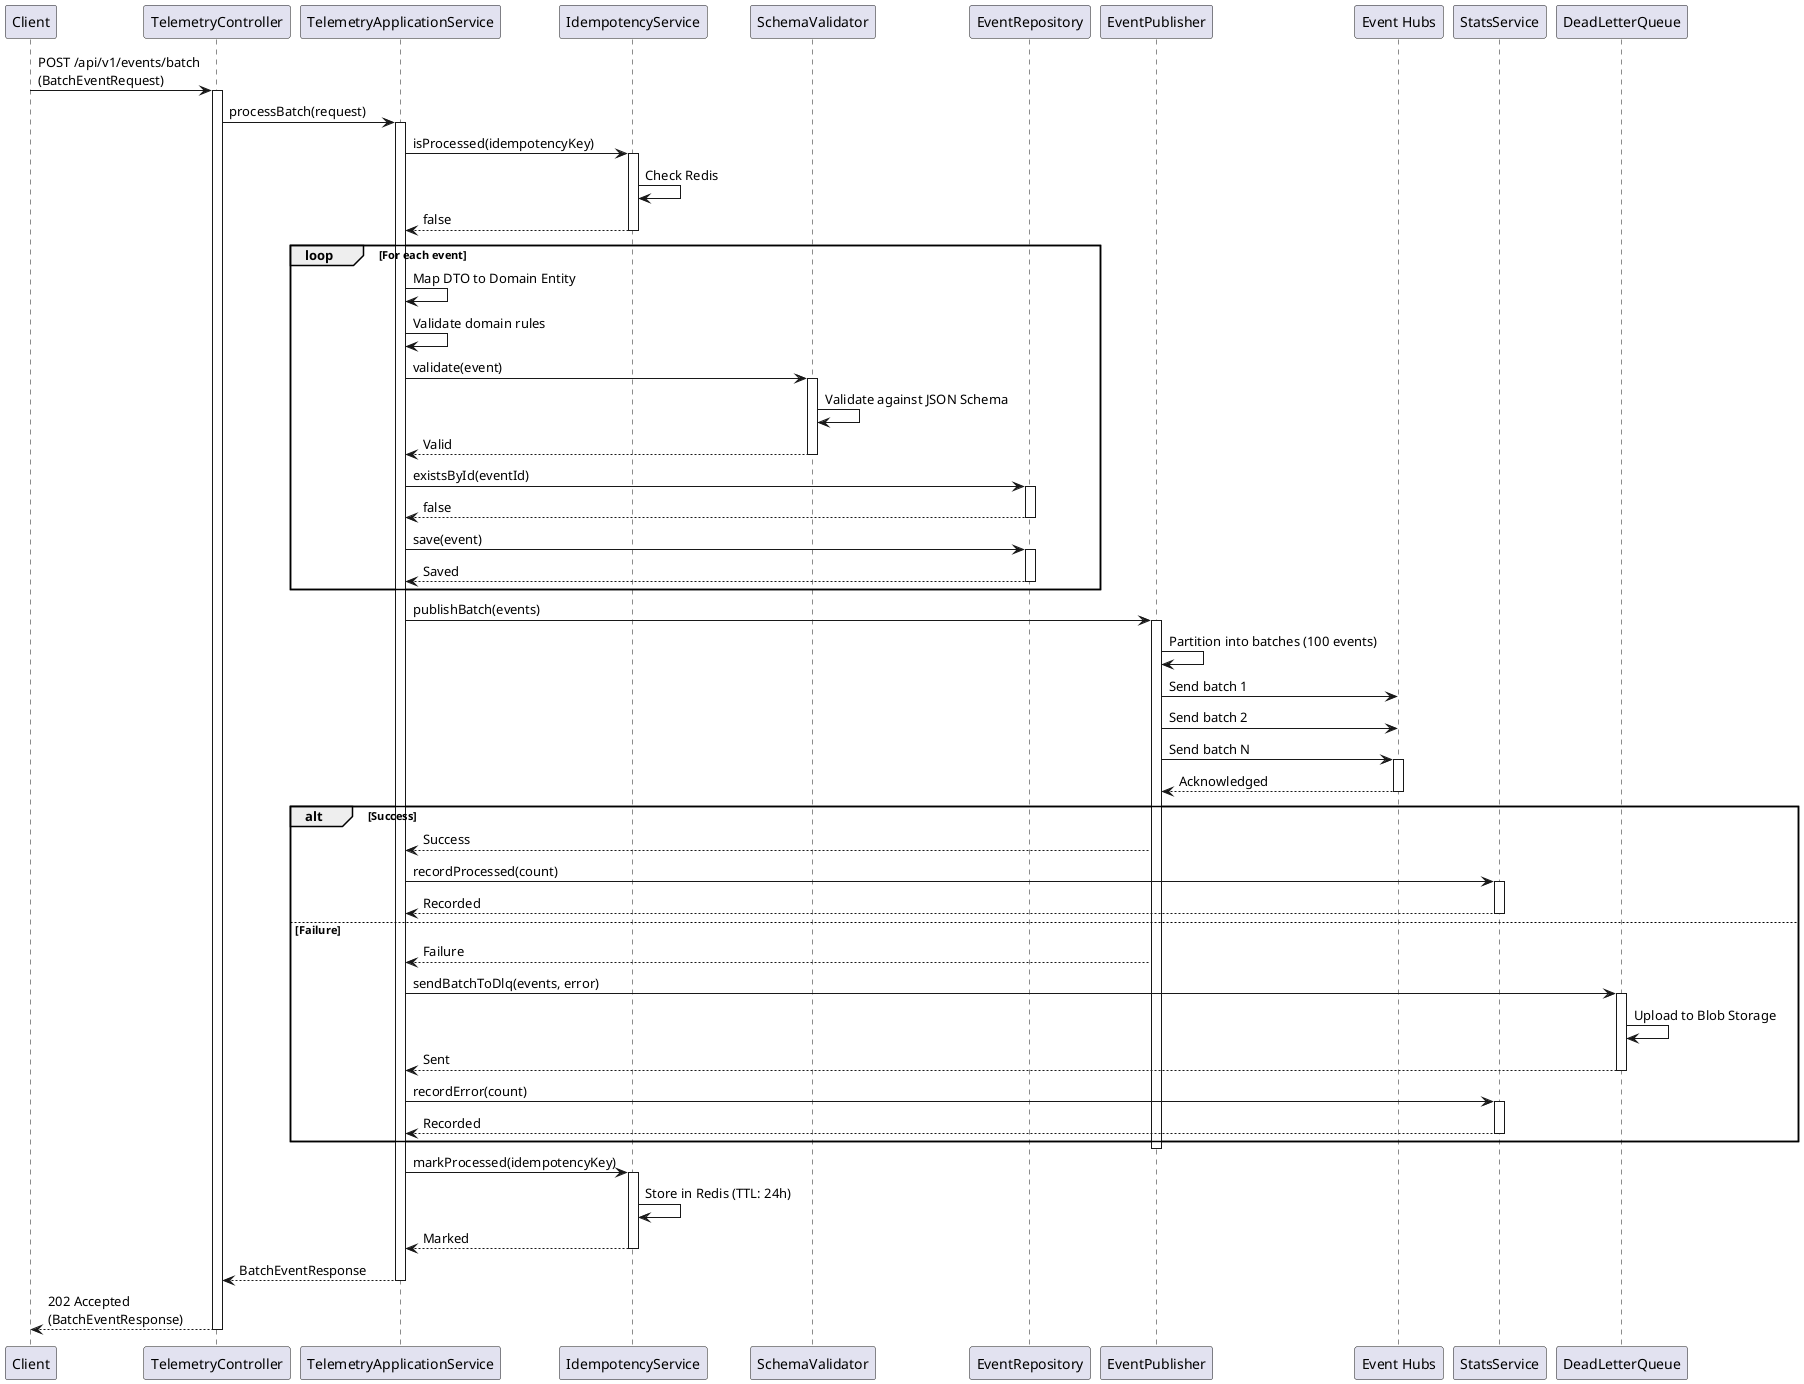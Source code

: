 @startuml Event Collection Sequence

participant "Client" as Client
participant "TelemetryController" as Controller
participant "TelemetryApplicationService" as AppService
participant "IdempotencyService" as Idempotency
participant "SchemaValidator" as Validator
participant "EventRepository" as Repository
participant "EventPublisher" as Publisher
participant "Event Hubs" as EventHubs
participant "StatsService" as Stats
participant "DeadLetterQueue" as DLQ

Client -> Controller: POST /api/v1/events/batch\n(BatchEventRequest)
activate Controller

Controller -> AppService: processBatch(request)
activate AppService

AppService -> Idempotency: isProcessed(idempotencyKey)
activate Idempotency
Idempotency -> Idempotency: Check Redis
Idempotency --> AppService: false
deactivate Idempotency

loop For each event
    AppService -> AppService: Map DTO to Domain Entity
    AppService -> AppService: Validate domain rules
    AppService -> Validator: validate(event)
    activate Validator
    Validator -> Validator: Validate against JSON Schema
    Validator --> AppService: Valid
    deactivate Validator
    
    AppService -> Repository: existsById(eventId)
    activate Repository
    Repository --> AppService: false
    deactivate Repository
    
    AppService -> Repository: save(event)
    activate Repository
    Repository --> AppService: Saved
    deactivate Repository
end

AppService -> Publisher: publishBatch(events)
activate Publisher

Publisher -> Publisher: Partition into batches (100 events)
Publisher -> EventHubs: Send batch 1
Publisher -> EventHubs: Send batch 2
Publisher -> EventHubs: Send batch N
activate EventHubs
EventHubs --> Publisher: Acknowledged
deactivate EventHubs

alt Success
    Publisher --> AppService: Success
    AppService -> Stats: recordProcessed(count)
    activate Stats
    Stats --> AppService: Recorded
    deactivate Stats
else Failure
    Publisher --> AppService: Failure
    AppService -> DLQ: sendBatchToDlq(events, error)
    activate DLQ
    DLQ -> DLQ: Upload to Blob Storage
    DLQ --> AppService: Sent
    deactivate DLQ
    AppService -> Stats: recordError(count)
    activate Stats
    Stats --> AppService: Recorded
    deactivate Stats
end
deactivate Publisher

AppService -> Idempotency: markProcessed(idempotencyKey)
activate Idempotency
Idempotency -> Idempotency: Store in Redis (TTL: 24h)
Idempotency --> AppService: Marked
deactivate Idempotency

AppService --> Controller: BatchEventResponse
deactivate AppService

Controller --> Client: 202 Accepted\n(BatchEventResponse)
deactivate Controller

@enduml

